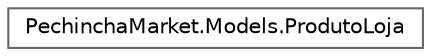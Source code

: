 digraph "Graphical Class Hierarchy"
{
 // LATEX_PDF_SIZE
  bgcolor="transparent";
  edge [fontname=Helvetica,fontsize=10,labelfontname=Helvetica,labelfontsize=10];
  node [fontname=Helvetica,fontsize=10,shape=box,height=0.2,width=0.4];
  rankdir="LR";
  Node0 [id="Node000000",label="PechinchaMarket.Models.ProdutoLoja",height=0.2,width=0.4,color="grey40", fillcolor="white", style="filled",URL="$class_pechincha_market_1_1_models_1_1_produto_loja.html",tooltip="Classe para um produto de uma loja especifica."];
}
